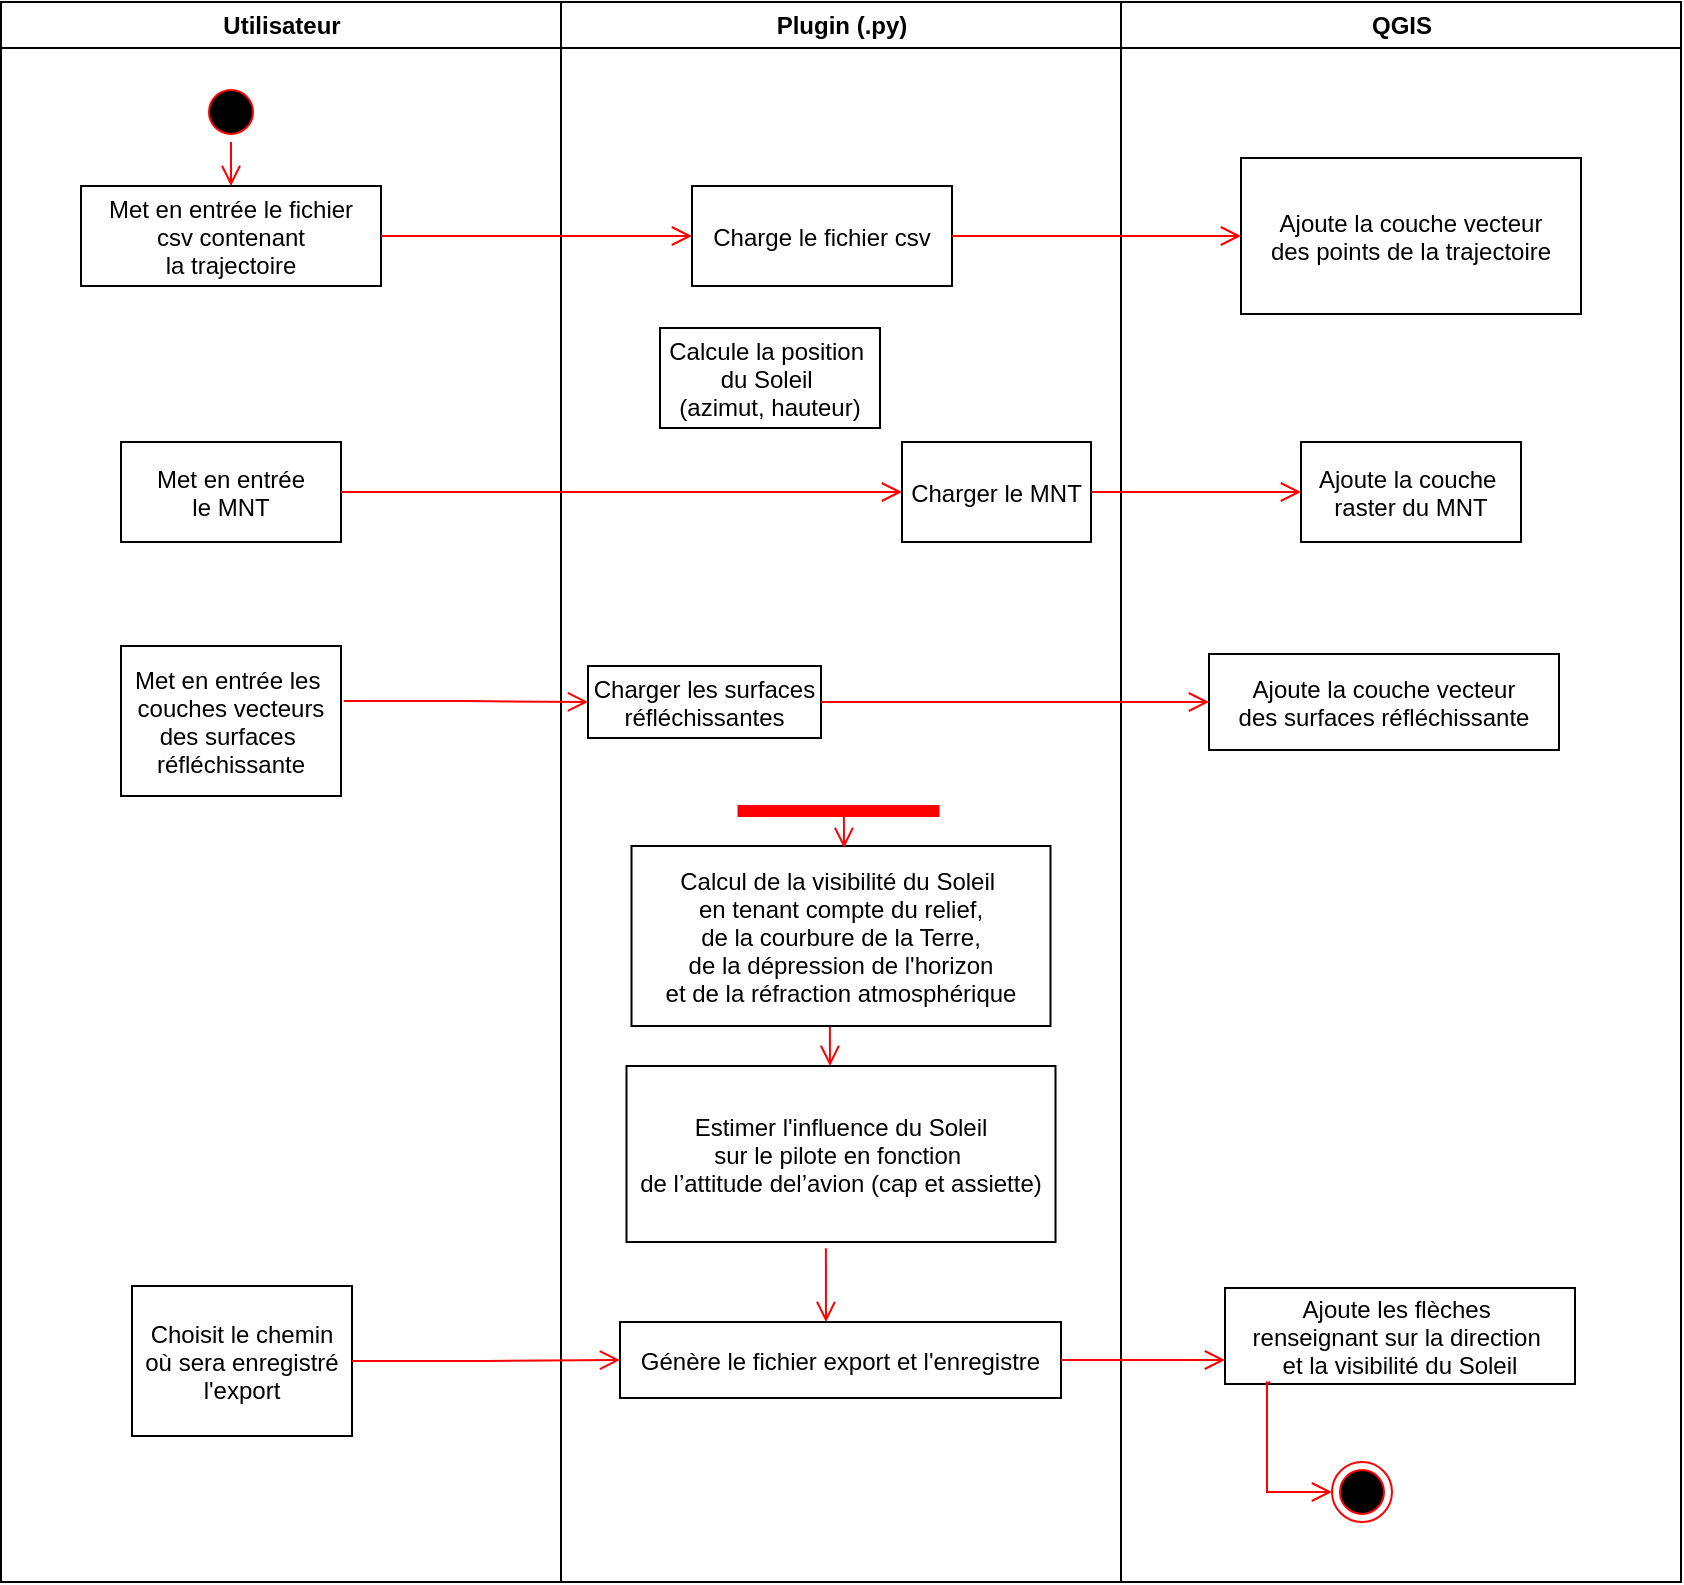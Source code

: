 <mxfile version="24.8.6">
  <diagram name="Page-1" id="e7e014a7-5840-1c2e-5031-d8a46d1fe8dd">
    <mxGraphModel dx="1105" dy="596" grid="1" gridSize="10" guides="1" tooltips="1" connect="1" arrows="1" fold="1" page="1" pageScale="1" pageWidth="1169" pageHeight="826" background="none" math="0" shadow="0">
      <root>
        <mxCell id="0" />
        <mxCell id="1" parent="0" />
        <mxCell id="2" value="Utilisateur" style="swimlane;whiteSpace=wrap" parent="1" vertex="1">
          <mxGeometry x="164.5" y="10" width="280" height="790" as="geometry" />
        </mxCell>
        <mxCell id="5" value="" style="ellipse;shape=startState;fillColor=#000000;strokeColor=#ff0000;" parent="2" vertex="1">
          <mxGeometry x="100" y="40" width="30" height="30" as="geometry" />
        </mxCell>
        <mxCell id="6" value="" style="edgeStyle=elbowEdgeStyle;elbow=horizontal;verticalAlign=bottom;endArrow=open;endSize=8;strokeColor=#FF0000;endFill=1;rounded=0" parent="2" source="5" target="7" edge="1">
          <mxGeometry x="100" y="40" as="geometry">
            <mxPoint x="115" y="110" as="targetPoint" />
          </mxGeometry>
        </mxCell>
        <mxCell id="7" value="Met en entrée le fichier&#xa; csv contenant &#xa;la trajectoire" style="" parent="2" vertex="1">
          <mxGeometry x="40" y="92" width="150" height="50" as="geometry" />
        </mxCell>
        <mxCell id="8" value="Met en entrée&#xa;le MNT" style="" parent="2" vertex="1">
          <mxGeometry x="60" y="220" width="110" height="50" as="geometry" />
        </mxCell>
        <mxCell id="10" value="Met en entrée les &#xa;couches vecteurs&#xa;des surfaces &#xa;réfléchissante" style="" parent="2" vertex="1">
          <mxGeometry x="60" y="322" width="110" height="75" as="geometry" />
        </mxCell>
        <mxCell id="o1C6gEMfqOJ0pDCVifVL-65" value="Choisit le chemin&#xa;où sera enregistré&#xa;l&#39;export" style="" vertex="1" parent="2">
          <mxGeometry x="65.5" y="642" width="110" height="75" as="geometry" />
        </mxCell>
        <mxCell id="3" value="Plugin (.py)" style="swimlane;whiteSpace=wrap" parent="1" vertex="1">
          <mxGeometry x="444.5" y="10" width="280" height="790" as="geometry" />
        </mxCell>
        <mxCell id="15" value="Charge le fichier csv" style="" parent="3" vertex="1">
          <mxGeometry x="65.5" y="92" width="130" height="50" as="geometry" />
        </mxCell>
        <mxCell id="16" value="Calcule la position &#xa;du Soleil &#xa;(azimut, hauteur)" style="" parent="3" vertex="1">
          <mxGeometry x="49.5" y="163" width="110" height="50" as="geometry" />
        </mxCell>
        <mxCell id="18" value="Charger le MNT" style="" parent="3" vertex="1">
          <mxGeometry x="170.5" y="220" width="94.5" height="50" as="geometry" />
        </mxCell>
        <mxCell id="o1C6gEMfqOJ0pDCVifVL-44" value="Calcul de la visibilité du Soleil &#xa;en tenant compte du relief,&#xa;de la courbure de la Terre,&#xa;de la dépression de l&#39;horizon&#xa;et de la réfraction atmosphérique" style="" vertex="1" parent="3">
          <mxGeometry x="35.25" y="422" width="209.5" height="90" as="geometry" />
        </mxCell>
        <mxCell id="o1C6gEMfqOJ0pDCVifVL-49" value="Estimer l&#39;influence du Soleil&#xa;sur le pilote en fonction &#xa;de l’attitude del’avion (cap et assiette)" style="" vertex="1" parent="3">
          <mxGeometry x="32.75" y="532" width="214.5" height="88" as="geometry" />
        </mxCell>
        <mxCell id="o1C6gEMfqOJ0pDCVifVL-52" value="Charger les surfaces&#xa;réfléchissantes" style="" vertex="1" parent="3">
          <mxGeometry x="13.5" y="332" width="116.5" height="36" as="geometry" />
        </mxCell>
        <mxCell id="34" value="" style="whiteSpace=wrap;strokeColor=#FF0000;fillColor=#FF0000;direction=south;" parent="3" vertex="1">
          <mxGeometry x="88.75" y="402" width="100" height="5" as="geometry" />
        </mxCell>
        <mxCell id="o1C6gEMfqOJ0pDCVifVL-64" value="Génère le fichier export et l&#39;enregistre" style="" vertex="1" parent="3">
          <mxGeometry x="29.5" y="660" width="220.5" height="38" as="geometry" />
        </mxCell>
        <mxCell id="o1C6gEMfqOJ0pDCVifVL-72" value="" style="edgeStyle=elbowEdgeStyle;elbow=horizontal;verticalAlign=bottom;endArrow=open;endSize=8;strokeColor=#FF0000;endFill=1;rounded=0;exitX=0.586;exitY=1.036;exitDx=0;exitDy=0;exitPerimeter=0;" edge="1" parent="3">
          <mxGeometry x="40" y="138" as="geometry">
            <mxPoint x="132.357" y="660" as="targetPoint" />
            <mxPoint x="132.447" y="623.168" as="sourcePoint" />
          </mxGeometry>
        </mxCell>
        <mxCell id="o1C6gEMfqOJ0pDCVifVL-74" value="" style="edgeStyle=elbowEdgeStyle;elbow=horizontal;verticalAlign=bottom;endArrow=open;endSize=8;strokeColor=#FF0000;endFill=1;rounded=0;exitX=0.588;exitY=1.005;exitDx=0;exitDy=0;exitPerimeter=0;" edge="1" parent="3">
          <mxGeometry x="-404.5" y="128" as="geometry">
            <mxPoint x="134.357" y="532" as="targetPoint" />
            <mxPoint x="134.436" y="512.45" as="sourcePoint" />
          </mxGeometry>
        </mxCell>
        <mxCell id="4" value="QGIS" style="swimlane;whiteSpace=wrap;startSize=23;" parent="1" vertex="1">
          <mxGeometry x="724.5" y="10" width="280" height="790" as="geometry" />
        </mxCell>
        <mxCell id="33" value="Ajoute la couche &#xa;raster du MNT" style="" parent="4" vertex="1">
          <mxGeometry x="90" y="220" width="110" height="50" as="geometry" />
        </mxCell>
        <mxCell id="38" value="" style="ellipse;shape=endState;fillColor=#000000;strokeColor=#ff0000" parent="4" vertex="1">
          <mxGeometry x="105.5" y="730" width="30" height="30" as="geometry" />
        </mxCell>
        <mxCell id="30" value="Ajoute la couche vecteur&#xa;des points de la trajectoire" style="" parent="4" vertex="1">
          <mxGeometry x="60" y="78" width="170" height="78" as="geometry" />
        </mxCell>
        <mxCell id="o1C6gEMfqOJ0pDCVifVL-51" value="Ajoute la couche vecteur&#xa;des surfaces réfléchissante" style="" vertex="1" parent="4">
          <mxGeometry x="44" y="326" width="175" height="48" as="geometry" />
        </mxCell>
        <mxCell id="o1C6gEMfqOJ0pDCVifVL-67" value="Ajoute les flèches &#xa;renseignant sur la direction &#xa;et la visibilité du Soleil" style="" vertex="1" parent="4">
          <mxGeometry x="52" y="643" width="175" height="48" as="geometry" />
        </mxCell>
        <mxCell id="o1C6gEMfqOJ0pDCVifVL-71" value="" style="edgeStyle=elbowEdgeStyle;elbow=horizontal;verticalAlign=bottom;endArrow=open;endSize=8;strokeColor=#FF0000;endFill=1;rounded=0;exitX=0.13;exitY=0.985;exitDx=0;exitDy=0;exitPerimeter=0;" edge="1" parent="4" source="o1C6gEMfqOJ0pDCVifVL-67" target="38">
          <mxGeometry x="-240" y="138" as="geometry">
            <mxPoint x="62.5" y="689" as="targetPoint" />
            <mxPoint x="-19.5" y="689" as="sourcePoint" />
            <Array as="points">
              <mxPoint x="73" y="720" />
            </Array>
          </mxGeometry>
        </mxCell>
        <mxCell id="14" value="" style="edgeStyle=elbowEdgeStyle;elbow=horizontal;verticalAlign=bottom;endArrow=open;endSize=8;strokeColor=#FF0000;endFill=1;rounded=0;exitX=1;exitY=0.5;exitDx=0;exitDy=0;" parent="1" source="7" target="15" edge="1">
          <mxGeometry x="484.5" y="148" as="geometry">
            <mxPoint x="499.5" y="100" as="targetPoint" />
            <mxPoint x="360" y="145" as="sourcePoint" />
          </mxGeometry>
        </mxCell>
        <mxCell id="o1C6gEMfqOJ0pDCVifVL-41" value="" style="edgeStyle=elbowEdgeStyle;elbow=horizontal;verticalAlign=bottom;endArrow=open;endSize=8;strokeColor=#FF0000;endFill=1;rounded=0;exitX=1;exitY=0.5;exitDx=0;exitDy=0;entryX=0;entryY=0.5;entryDx=0;entryDy=0;" edge="1" parent="1" source="15" target="30">
          <mxGeometry x="484.5" y="148" as="geometry">
            <mxPoint x="520" y="155" as="targetPoint" />
            <mxPoint x="365" y="155" as="sourcePoint" />
          </mxGeometry>
        </mxCell>
        <mxCell id="o1C6gEMfqOJ0pDCVifVL-42" value="" style="edgeStyle=elbowEdgeStyle;elbow=horizontal;verticalAlign=bottom;endArrow=open;endSize=8;strokeColor=#FF0000;endFill=1;rounded=0;exitX=1;exitY=0.5;exitDx=0;exitDy=0;entryX=0;entryY=0.5;entryDx=0;entryDy=0;" edge="1" parent="1" source="8" target="18">
          <mxGeometry x="484.5" y="148" as="geometry">
            <mxPoint x="795" y="137" as="targetPoint" />
            <mxPoint x="650" y="137" as="sourcePoint" />
          </mxGeometry>
        </mxCell>
        <mxCell id="o1C6gEMfqOJ0pDCVifVL-43" value="" style="edgeStyle=elbowEdgeStyle;elbow=horizontal;verticalAlign=bottom;endArrow=open;endSize=8;strokeColor=#FF0000;endFill=1;rounded=0;exitX=1;exitY=0.5;exitDx=0;exitDy=0;entryX=0;entryY=0.5;entryDx=0;entryDy=0;" edge="1" parent="1" source="18" target="33">
          <mxGeometry x="484.5" y="148" as="geometry">
            <mxPoint x="603" y="265" as="targetPoint" />
            <mxPoint x="345" y="265" as="sourcePoint" />
          </mxGeometry>
        </mxCell>
        <mxCell id="o1C6gEMfqOJ0pDCVifVL-53" value="" style="edgeStyle=elbowEdgeStyle;elbow=horizontal;verticalAlign=bottom;endArrow=open;endSize=8;strokeColor=#FF0000;endFill=1;rounded=0;exitX=1;exitY=0.5;exitDx=0;exitDy=0;entryX=0;entryY=0.5;entryDx=0;entryDy=0;" edge="1" parent="1" source="o1C6gEMfqOJ0pDCVifVL-52" target="o1C6gEMfqOJ0pDCVifVL-51">
          <mxGeometry x="484.5" y="148" as="geometry">
            <mxPoint x="825" y="265" as="targetPoint" />
            <mxPoint x="713" y="265" as="sourcePoint" />
          </mxGeometry>
        </mxCell>
        <mxCell id="o1C6gEMfqOJ0pDCVifVL-54" value="" style="edgeStyle=elbowEdgeStyle;elbow=horizontal;verticalAlign=bottom;endArrow=open;endSize=8;strokeColor=#FF0000;endFill=1;rounded=0;exitX=1.013;exitY=0.367;exitDx=0;exitDy=0;entryX=0;entryY=0.5;entryDx=0;entryDy=0;exitPerimeter=0;" edge="1" parent="1" source="10" target="o1C6gEMfqOJ0pDCVifVL-52">
          <mxGeometry x="484.5" y="148" as="geometry">
            <mxPoint x="779" y="480" as="targetPoint" />
            <mxPoint x="700" y="480" as="sourcePoint" />
          </mxGeometry>
        </mxCell>
        <mxCell id="o1C6gEMfqOJ0pDCVifVL-66" value="" style="edgeStyle=elbowEdgeStyle;elbow=horizontal;verticalAlign=bottom;endArrow=open;endSize=8;strokeColor=#FF0000;endFill=1;rounded=0;exitX=1;exitY=0.5;exitDx=0;exitDy=0;entryX=0;entryY=0.5;entryDx=0;entryDy=0;" edge="1" parent="1" source="o1C6gEMfqOJ0pDCVifVL-65" target="o1C6gEMfqOJ0pDCVifVL-64">
          <mxGeometry x="484.5" y="148" as="geometry">
            <mxPoint x="470" y="690" as="targetPoint" />
            <mxPoint x="585" y="370" as="sourcePoint" />
          </mxGeometry>
        </mxCell>
        <mxCell id="o1C6gEMfqOJ0pDCVifVL-68" value="" style="edgeStyle=elbowEdgeStyle;elbow=horizontal;verticalAlign=bottom;endArrow=open;endSize=8;strokeColor=#FF0000;endFill=1;rounded=0;entryX=0;entryY=0.75;entryDx=0;entryDy=0;exitX=1;exitY=0.5;exitDx=0;exitDy=0;" edge="1" parent="1" source="o1C6gEMfqOJ0pDCVifVL-64" target="o1C6gEMfqOJ0pDCVifVL-67">
          <mxGeometry x="484.5" y="148" as="geometry">
            <mxPoint x="484" y="699" as="targetPoint" />
            <mxPoint x="690" y="698" as="sourcePoint" />
          </mxGeometry>
        </mxCell>
        <mxCell id="o1C6gEMfqOJ0pDCVifVL-75" value="" style="edgeStyle=elbowEdgeStyle;elbow=horizontal;verticalAlign=bottom;endArrow=open;endSize=8;strokeColor=#FF0000;endFill=1;rounded=0;exitX=0.588;exitY=1.005;exitDx=0;exitDy=0;exitPerimeter=0;" edge="1" parent="1">
          <mxGeometry x="-404.5" y="128" as="geometry">
            <mxPoint x="585.857" y="433" as="targetPoint" />
            <mxPoint x="585.936" y="413.45" as="sourcePoint" />
          </mxGeometry>
        </mxCell>
      </root>
    </mxGraphModel>
  </diagram>
</mxfile>
